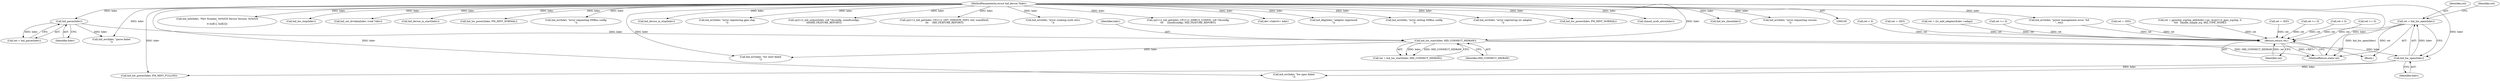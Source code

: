 digraph "0_linux_7a7b5df84b6b4e5d599c7289526eed96541a0654_3@API" {
"1000174" [label="(Call,ret = hid_hw_open(hdev))"];
"1000176" [label="(Call,hid_hw_open(hdev))"];
"1000163" [label="(Call,hid_hw_start(hdev, HID_CONNECT_HIDRAW))"];
"1000151" [label="(Call,hid_parse(hdev))"];
"1000101" [label="(MethodParameterIn,struct hid_device *hdev)"];
"1000561" [label="(Return,return ret;)"];
"1000175" [label="(Identifier,ret)"];
"1000195" [label="(Call,hid_err(hdev, \"power management error: %d\n\", ret))"];
"1000101" [label="(MethodParameterIn,struct hid_device *hdev)"];
"1000296" [label="(Call,ret = -EIO)"];
"1000563" [label="(MethodReturn,static int)"];
"1000103" [label="(Block,)"];
"1000156" [label="(Call,hid_err(hdev, \"parse failed\n\"))"];
"1000504" [label="(Call,ret = gpiochip_irqchip_add(&dev->gc, &cp2112_gpio_irqchip, 0,\n\t\t\t\t   handle_simple_irq, IRQ_TYPE_NONE))"];
"1000163" [label="(Call,hid_hw_start(hdev, HID_CONNECT_HIDRAW))"];
"1000227" [label="(Call,hid_info(hdev, \"Part Number: 0x%02X Device Version: 0x%02X\n\",\n\t\t buf[1], buf[2]))"];
"1000559" [label="(Call,hid_hw_stop(hdev))"];
"1000261" [label="(Call,ret = -EIO)"];
"1000161" [label="(Call,ret = hid_hw_start(hdev, HID_CONNECT_HIDRAW))"];
"1000176" [label="(Call,hid_hw_open(hdev))"];
"1000301" [label="(Call,hid_set_drvdata(hdev, (void *)dev))"];
"1000374" [label="(Call,hid_device_io_start(hdev))"];
"1000177" [label="(Identifier,hdev)"];
"1000552" [label="(Call,hid_hw_power(hdev, PM_HINT_NORMAL))"];
"1000258" [label="(Call,ret >= 0)"];
"1000491" [label="(Call,ret < 0)"];
"1000151" [label="(Call,hid_parse(hdev))"];
"1000164" [label="(Identifier,hdev)"];
"1000254" [label="(Call,hid_err(hdev, \"error requesting SMBus config\n\"))"];
"1000219" [label="(Call,ret >= 0)"];
"1000174" [label="(Call,ret = hid_hw_open(hdev))"];
"1000169" [label="(Call,hid_err(hdev, \"hw start failed\n\"))"];
"1000383" [label="(Call,hid_device_io_stop(hdev))"];
"1000471" [label="(Call,ret < 0)"];
"1000165" [label="(Identifier,HID_CONNECT_HIDRAW)"];
"1000222" [label="(Call,ret = -EIO)"];
"1000475" [label="(Call,hid_err(hdev, \"error registering gpio chip\n\"))"];
"1000274" [label="(Call,cp2112_hid_output(hdev, (u8 *)&config, sizeof(config),\n\t\t\t\tHID_FEATURE_REPORT))"];
"1000202" [label="(Call,cp2112_hid_get(hdev, CP2112_GET_VERSION_INFO, buf, sizeof(buf),\n\t\t\t     HID_FEATURE_REPORT))"];
"1000495" [label="(Call,hid_err(hdev, \"error creating sysfs attrs\n\"))"];
"1000149" [label="(Call,ret = hid_parse(hdev))"];
"1000376" [label="(Call,ret = i2c_add_adapter(&dev->adap))"];
"1000187" [label="(Call,hid_hw_power(hdev, PM_HINT_FULLON))"];
"1000152" [label="(Identifier,hdev)"];
"1000238" [label="(Call,cp2112_hid_get(hdev, CP2112_SMBUS_CONFIG, (u8 *)&config,\n\t\t\t     sizeof(config), HID_FEATURE_REPORT))"];
"1000561" [label="(Return,return ret;)"];
"1000306" [label="(Call,dev->hdev\t\t= hdev)"];
"1000562" [label="(Identifier,ret)"];
"1000392" [label="(Call,hid_dbg(hdev, \"adapter registered\n\"))"];
"1000289" [label="(Call,hid_err(hdev, \"error setting SMBus config\n\"))"];
"1000388" [label="(Call,hid_err(hdev, \"error registering i2c adapter\n\"))"];
"1000501" [label="(Call,hid_hw_power(hdev, PM_HINT_NORMAL))"];
"1000499" [label="(Call,chmod_sysfs_attrs(hdev))"];
"1000181" [label="(Call,hid_err(hdev, \"hw open failed\n\"))"];
"1000179" [label="(Identifier,ret)"];
"1000556" [label="(Call,hid_hw_close(hdev))"];
"1000293" [label="(Call,ret >= 0)"];
"1000215" [label="(Call,hid_err(hdev, \"error requesting version\n\"))"];
"1000174" -> "1000103"  [label="AST: "];
"1000174" -> "1000176"  [label="CFG: "];
"1000175" -> "1000174"  [label="AST: "];
"1000176" -> "1000174"  [label="AST: "];
"1000179" -> "1000174"  [label="CFG: "];
"1000174" -> "1000563"  [label="DDG: hid_hw_open(hdev)"];
"1000174" -> "1000563"  [label="DDG: ret"];
"1000176" -> "1000174"  [label="DDG: hdev"];
"1000174" -> "1000561"  [label="DDG: ret"];
"1000176" -> "1000177"  [label="CFG: "];
"1000177" -> "1000176"  [label="AST: "];
"1000163" -> "1000176"  [label="DDG: hdev"];
"1000101" -> "1000176"  [label="DDG: hdev"];
"1000176" -> "1000181"  [label="DDG: hdev"];
"1000176" -> "1000187"  [label="DDG: hdev"];
"1000163" -> "1000161"  [label="AST: "];
"1000163" -> "1000165"  [label="CFG: "];
"1000164" -> "1000163"  [label="AST: "];
"1000165" -> "1000163"  [label="AST: "];
"1000161" -> "1000163"  [label="CFG: "];
"1000163" -> "1000563"  [label="DDG: HID_CONNECT_HIDRAW"];
"1000163" -> "1000161"  [label="DDG: hdev"];
"1000163" -> "1000161"  [label="DDG: HID_CONNECT_HIDRAW"];
"1000151" -> "1000163"  [label="DDG: hdev"];
"1000101" -> "1000163"  [label="DDG: hdev"];
"1000163" -> "1000169"  [label="DDG: hdev"];
"1000151" -> "1000149"  [label="AST: "];
"1000151" -> "1000152"  [label="CFG: "];
"1000152" -> "1000151"  [label="AST: "];
"1000149" -> "1000151"  [label="CFG: "];
"1000151" -> "1000149"  [label="DDG: hdev"];
"1000101" -> "1000151"  [label="DDG: hdev"];
"1000151" -> "1000156"  [label="DDG: hdev"];
"1000101" -> "1000100"  [label="AST: "];
"1000101" -> "1000563"  [label="DDG: hdev"];
"1000101" -> "1000156"  [label="DDG: hdev"];
"1000101" -> "1000169"  [label="DDG: hdev"];
"1000101" -> "1000181"  [label="DDG: hdev"];
"1000101" -> "1000187"  [label="DDG: hdev"];
"1000101" -> "1000195"  [label="DDG: hdev"];
"1000101" -> "1000202"  [label="DDG: hdev"];
"1000101" -> "1000215"  [label="DDG: hdev"];
"1000101" -> "1000227"  [label="DDG: hdev"];
"1000101" -> "1000238"  [label="DDG: hdev"];
"1000101" -> "1000254"  [label="DDG: hdev"];
"1000101" -> "1000274"  [label="DDG: hdev"];
"1000101" -> "1000289"  [label="DDG: hdev"];
"1000101" -> "1000301"  [label="DDG: hdev"];
"1000101" -> "1000306"  [label="DDG: hdev"];
"1000101" -> "1000374"  [label="DDG: hdev"];
"1000101" -> "1000383"  [label="DDG: hdev"];
"1000101" -> "1000388"  [label="DDG: hdev"];
"1000101" -> "1000392"  [label="DDG: hdev"];
"1000101" -> "1000475"  [label="DDG: hdev"];
"1000101" -> "1000495"  [label="DDG: hdev"];
"1000101" -> "1000499"  [label="DDG: hdev"];
"1000101" -> "1000501"  [label="DDG: hdev"];
"1000101" -> "1000552"  [label="DDG: hdev"];
"1000101" -> "1000556"  [label="DDG: hdev"];
"1000101" -> "1000559"  [label="DDG: hdev"];
"1000561" -> "1000103"  [label="AST: "];
"1000561" -> "1000562"  [label="CFG: "];
"1000562" -> "1000561"  [label="AST: "];
"1000563" -> "1000561"  [label="CFG: "];
"1000561" -> "1000563"  [label="DDG: <RET>"];
"1000562" -> "1000561"  [label="DDG: ret"];
"1000258" -> "1000561"  [label="DDG: ret"];
"1000376" -> "1000561"  [label="DDG: ret"];
"1000222" -> "1000561"  [label="DDG: ret"];
"1000293" -> "1000561"  [label="DDG: ret"];
"1000471" -> "1000561"  [label="DDG: ret"];
"1000504" -> "1000561"  [label="DDG: ret"];
"1000219" -> "1000561"  [label="DDG: ret"];
"1000491" -> "1000561"  [label="DDG: ret"];
"1000195" -> "1000561"  [label="DDG: ret"];
"1000296" -> "1000561"  [label="DDG: ret"];
"1000261" -> "1000561"  [label="DDG: ret"];
}

